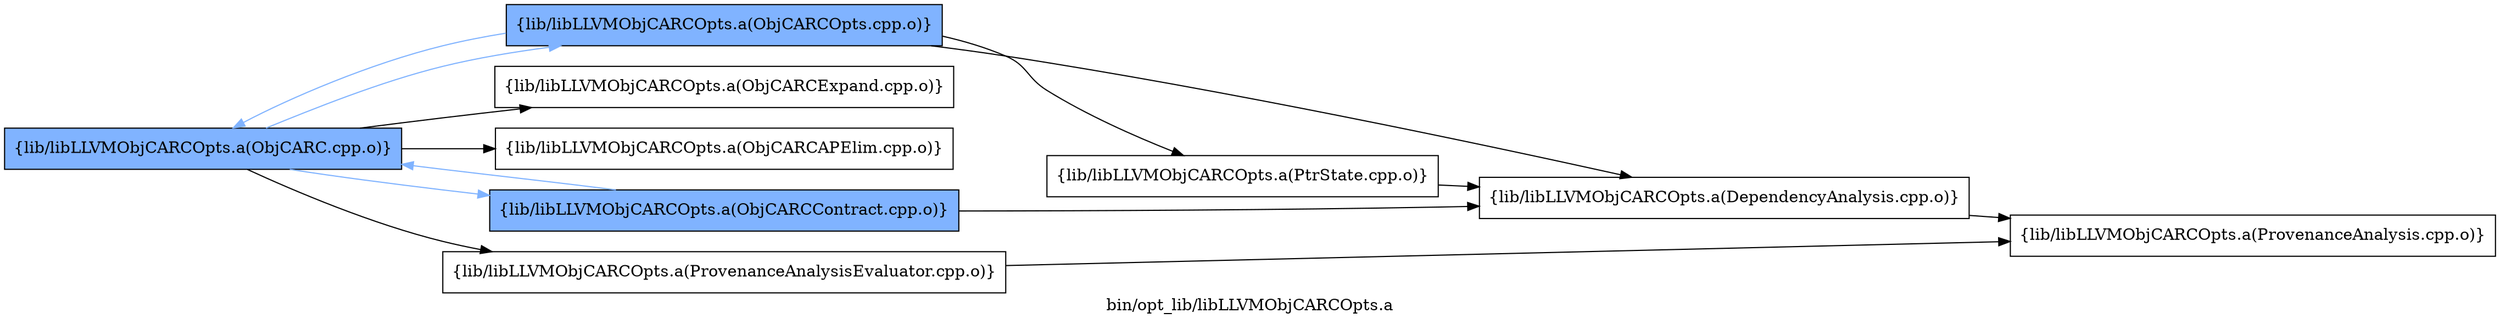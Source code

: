 digraph "bin/opt_lib/libLLVMObjCARCOpts.a" {
	label="bin/opt_lib/libLLVMObjCARCOpts.a";
	rankdir=LR;
	{ rank=same; Node0x556ea26cb658;  }
	{ rank=same; Node0x556ea26ca9d8; Node0x556ea26cc7d8; Node0x556ea26cca08; Node0x556ea26cc238; Node0x556ea26e6cc8;  }
	{ rank=same; Node0x556ea26cb658;  }
	{ rank=same; Node0x556ea26ca9d8; Node0x556ea26cc7d8; Node0x556ea26cca08; Node0x556ea26cc238; Node0x556ea26e6cc8;  }

	Node0x556ea26cb658 [shape=record,shape=box,group=1,style=filled,fillcolor="0.600000 0.5 1",label="{lib/libLLVMObjCARCOpts.a(ObjCARC.cpp.o)}"];
	Node0x556ea26cb658 -> Node0x556ea26ca9d8[color="0.600000 0.5 1"];
	Node0x556ea26cb658 -> Node0x556ea26cc7d8;
	Node0x556ea26cb658 -> Node0x556ea26cca08;
	Node0x556ea26cb658 -> Node0x556ea26cc238[color="0.600000 0.5 1"];
	Node0x556ea26cb658 -> Node0x556ea26e6cc8;
	Node0x556ea26ca9d8 [shape=record,shape=box,group=1,style=filled,fillcolor="0.600000 0.5 1",label="{lib/libLLVMObjCARCOpts.a(ObjCARCOpts.cpp.o)}"];
	Node0x556ea26ca9d8 -> Node0x556ea26cb658[color="0.600000 0.5 1"];
	Node0x556ea26ca9d8 -> Node0x556ea26e6958;
	Node0x556ea26ca9d8 -> Node0x556ea26ceee8;
	Node0x556ea26cc7d8 [shape=record,shape=box,group=0,label="{lib/libLLVMObjCARCOpts.a(ObjCARCExpand.cpp.o)}"];
	Node0x556ea26cca08 [shape=record,shape=box,group=0,label="{lib/libLLVMObjCARCOpts.a(ObjCARCAPElim.cpp.o)}"];
	Node0x556ea26cc238 [shape=record,shape=box,group=1,style=filled,fillcolor="0.600000 0.5 1",label="{lib/libLLVMObjCARCOpts.a(ObjCARCContract.cpp.o)}"];
	Node0x556ea26cc238 -> Node0x556ea26cb658[color="0.600000 0.5 1"];
	Node0x556ea26cc238 -> Node0x556ea26e6958;
	Node0x556ea26e6cc8 [shape=record,shape=box,group=0,label="{lib/libLLVMObjCARCOpts.a(ProvenanceAnalysisEvaluator.cpp.o)}"];
	Node0x556ea26e6cc8 -> Node0x556ea26e6458;
	Node0x556ea26e6958 [shape=record,shape=box,group=0,label="{lib/libLLVMObjCARCOpts.a(DependencyAnalysis.cpp.o)}"];
	Node0x556ea26e6958 -> Node0x556ea26e6458;
	Node0x556ea26ceee8 [shape=record,shape=box,group=0,label="{lib/libLLVMObjCARCOpts.a(PtrState.cpp.o)}"];
	Node0x556ea26ceee8 -> Node0x556ea26e6958;
	Node0x556ea26e6458 [shape=record,shape=box,group=0,label="{lib/libLLVMObjCARCOpts.a(ProvenanceAnalysis.cpp.o)}"];
}
